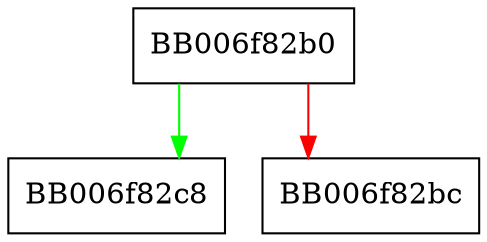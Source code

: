 digraph sm2sig_set_ctx_md_params {
  node [shape="box"];
  graph [splines=ortho];
  BB006f82b0 -> BB006f82c8 [color="green"];
  BB006f82b0 -> BB006f82bc [color="red"];
}